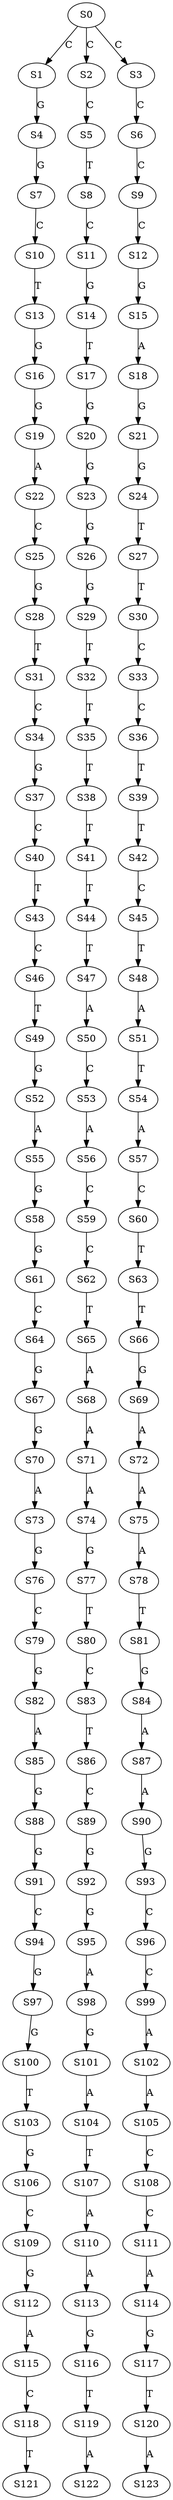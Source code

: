 strict digraph  {
	S0 -> S1 [ label = C ];
	S0 -> S2 [ label = C ];
	S0 -> S3 [ label = C ];
	S1 -> S4 [ label = G ];
	S2 -> S5 [ label = C ];
	S3 -> S6 [ label = C ];
	S4 -> S7 [ label = G ];
	S5 -> S8 [ label = T ];
	S6 -> S9 [ label = C ];
	S7 -> S10 [ label = C ];
	S8 -> S11 [ label = C ];
	S9 -> S12 [ label = C ];
	S10 -> S13 [ label = T ];
	S11 -> S14 [ label = G ];
	S12 -> S15 [ label = G ];
	S13 -> S16 [ label = G ];
	S14 -> S17 [ label = T ];
	S15 -> S18 [ label = A ];
	S16 -> S19 [ label = G ];
	S17 -> S20 [ label = G ];
	S18 -> S21 [ label = G ];
	S19 -> S22 [ label = A ];
	S20 -> S23 [ label = G ];
	S21 -> S24 [ label = G ];
	S22 -> S25 [ label = C ];
	S23 -> S26 [ label = G ];
	S24 -> S27 [ label = T ];
	S25 -> S28 [ label = G ];
	S26 -> S29 [ label = G ];
	S27 -> S30 [ label = T ];
	S28 -> S31 [ label = T ];
	S29 -> S32 [ label = T ];
	S30 -> S33 [ label = C ];
	S31 -> S34 [ label = C ];
	S32 -> S35 [ label = T ];
	S33 -> S36 [ label = C ];
	S34 -> S37 [ label = G ];
	S35 -> S38 [ label = T ];
	S36 -> S39 [ label = T ];
	S37 -> S40 [ label = C ];
	S38 -> S41 [ label = T ];
	S39 -> S42 [ label = T ];
	S40 -> S43 [ label = T ];
	S41 -> S44 [ label = T ];
	S42 -> S45 [ label = C ];
	S43 -> S46 [ label = C ];
	S44 -> S47 [ label = T ];
	S45 -> S48 [ label = T ];
	S46 -> S49 [ label = T ];
	S47 -> S50 [ label = A ];
	S48 -> S51 [ label = A ];
	S49 -> S52 [ label = G ];
	S50 -> S53 [ label = C ];
	S51 -> S54 [ label = T ];
	S52 -> S55 [ label = A ];
	S53 -> S56 [ label = A ];
	S54 -> S57 [ label = A ];
	S55 -> S58 [ label = G ];
	S56 -> S59 [ label = C ];
	S57 -> S60 [ label = C ];
	S58 -> S61 [ label = G ];
	S59 -> S62 [ label = C ];
	S60 -> S63 [ label = T ];
	S61 -> S64 [ label = C ];
	S62 -> S65 [ label = T ];
	S63 -> S66 [ label = T ];
	S64 -> S67 [ label = G ];
	S65 -> S68 [ label = A ];
	S66 -> S69 [ label = G ];
	S67 -> S70 [ label = G ];
	S68 -> S71 [ label = A ];
	S69 -> S72 [ label = A ];
	S70 -> S73 [ label = A ];
	S71 -> S74 [ label = A ];
	S72 -> S75 [ label = A ];
	S73 -> S76 [ label = G ];
	S74 -> S77 [ label = G ];
	S75 -> S78 [ label = A ];
	S76 -> S79 [ label = C ];
	S77 -> S80 [ label = T ];
	S78 -> S81 [ label = T ];
	S79 -> S82 [ label = G ];
	S80 -> S83 [ label = C ];
	S81 -> S84 [ label = G ];
	S82 -> S85 [ label = A ];
	S83 -> S86 [ label = T ];
	S84 -> S87 [ label = A ];
	S85 -> S88 [ label = G ];
	S86 -> S89 [ label = C ];
	S87 -> S90 [ label = A ];
	S88 -> S91 [ label = G ];
	S89 -> S92 [ label = G ];
	S90 -> S93 [ label = G ];
	S91 -> S94 [ label = C ];
	S92 -> S95 [ label = G ];
	S93 -> S96 [ label = C ];
	S94 -> S97 [ label = G ];
	S95 -> S98 [ label = A ];
	S96 -> S99 [ label = C ];
	S97 -> S100 [ label = G ];
	S98 -> S101 [ label = G ];
	S99 -> S102 [ label = A ];
	S100 -> S103 [ label = T ];
	S101 -> S104 [ label = A ];
	S102 -> S105 [ label = A ];
	S103 -> S106 [ label = G ];
	S104 -> S107 [ label = T ];
	S105 -> S108 [ label = C ];
	S106 -> S109 [ label = C ];
	S107 -> S110 [ label = A ];
	S108 -> S111 [ label = C ];
	S109 -> S112 [ label = G ];
	S110 -> S113 [ label = A ];
	S111 -> S114 [ label = A ];
	S112 -> S115 [ label = A ];
	S113 -> S116 [ label = G ];
	S114 -> S117 [ label = G ];
	S115 -> S118 [ label = C ];
	S116 -> S119 [ label = T ];
	S117 -> S120 [ label = T ];
	S118 -> S121 [ label = T ];
	S119 -> S122 [ label = A ];
	S120 -> S123 [ label = A ];
}
